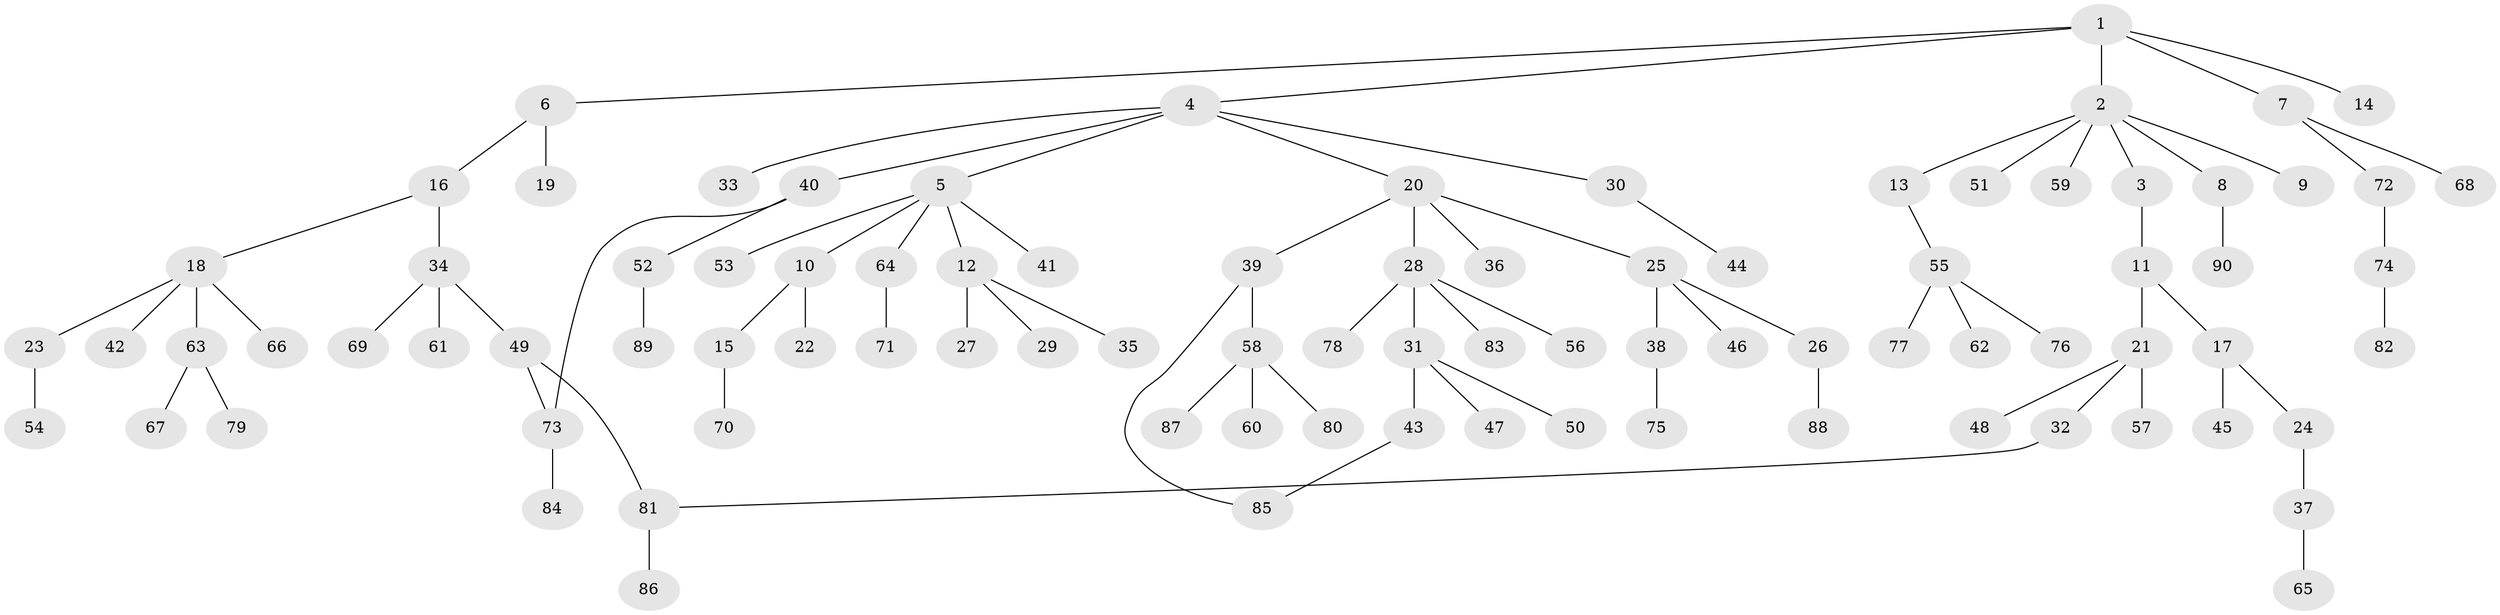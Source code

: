 // coarse degree distribution, {4: 0.06349206349206349, 2: 0.20634920634920634, 1: 0.6507936507936508, 5: 0.047619047619047616, 9: 0.015873015873015872, 19: 0.015873015873015872}
// Generated by graph-tools (version 1.1) at 2025/45/03/04/25 21:45:27]
// undirected, 90 vertices, 92 edges
graph export_dot {
graph [start="1"]
  node [color=gray90,style=filled];
  1;
  2;
  3;
  4;
  5;
  6;
  7;
  8;
  9;
  10;
  11;
  12;
  13;
  14;
  15;
  16;
  17;
  18;
  19;
  20;
  21;
  22;
  23;
  24;
  25;
  26;
  27;
  28;
  29;
  30;
  31;
  32;
  33;
  34;
  35;
  36;
  37;
  38;
  39;
  40;
  41;
  42;
  43;
  44;
  45;
  46;
  47;
  48;
  49;
  50;
  51;
  52;
  53;
  54;
  55;
  56;
  57;
  58;
  59;
  60;
  61;
  62;
  63;
  64;
  65;
  66;
  67;
  68;
  69;
  70;
  71;
  72;
  73;
  74;
  75;
  76;
  77;
  78;
  79;
  80;
  81;
  82;
  83;
  84;
  85;
  86;
  87;
  88;
  89;
  90;
  1 -- 2;
  1 -- 4;
  1 -- 6;
  1 -- 7;
  1 -- 14;
  2 -- 3;
  2 -- 8;
  2 -- 9;
  2 -- 13;
  2 -- 51;
  2 -- 59;
  3 -- 11;
  4 -- 5;
  4 -- 20;
  4 -- 30;
  4 -- 33;
  4 -- 40;
  5 -- 10;
  5 -- 12;
  5 -- 41;
  5 -- 53;
  5 -- 64;
  6 -- 16;
  6 -- 19;
  7 -- 68;
  7 -- 72;
  8 -- 90;
  10 -- 15;
  10 -- 22;
  11 -- 17;
  11 -- 21;
  12 -- 27;
  12 -- 29;
  12 -- 35;
  13 -- 55;
  15 -- 70;
  16 -- 18;
  16 -- 34;
  17 -- 24;
  17 -- 45;
  18 -- 23;
  18 -- 42;
  18 -- 63;
  18 -- 66;
  20 -- 25;
  20 -- 28;
  20 -- 36;
  20 -- 39;
  21 -- 32;
  21 -- 48;
  21 -- 57;
  23 -- 54;
  24 -- 37;
  25 -- 26;
  25 -- 38;
  25 -- 46;
  26 -- 88;
  28 -- 31;
  28 -- 56;
  28 -- 78;
  28 -- 83;
  30 -- 44;
  31 -- 43;
  31 -- 47;
  31 -- 50;
  32 -- 81;
  34 -- 49;
  34 -- 61;
  34 -- 69;
  37 -- 65;
  38 -- 75;
  39 -- 58;
  39 -- 85;
  40 -- 52;
  40 -- 73;
  43 -- 85;
  49 -- 81;
  49 -- 73;
  52 -- 89;
  55 -- 62;
  55 -- 76;
  55 -- 77;
  58 -- 60;
  58 -- 80;
  58 -- 87;
  63 -- 67;
  63 -- 79;
  64 -- 71;
  72 -- 74;
  73 -- 84;
  74 -- 82;
  81 -- 86;
}
